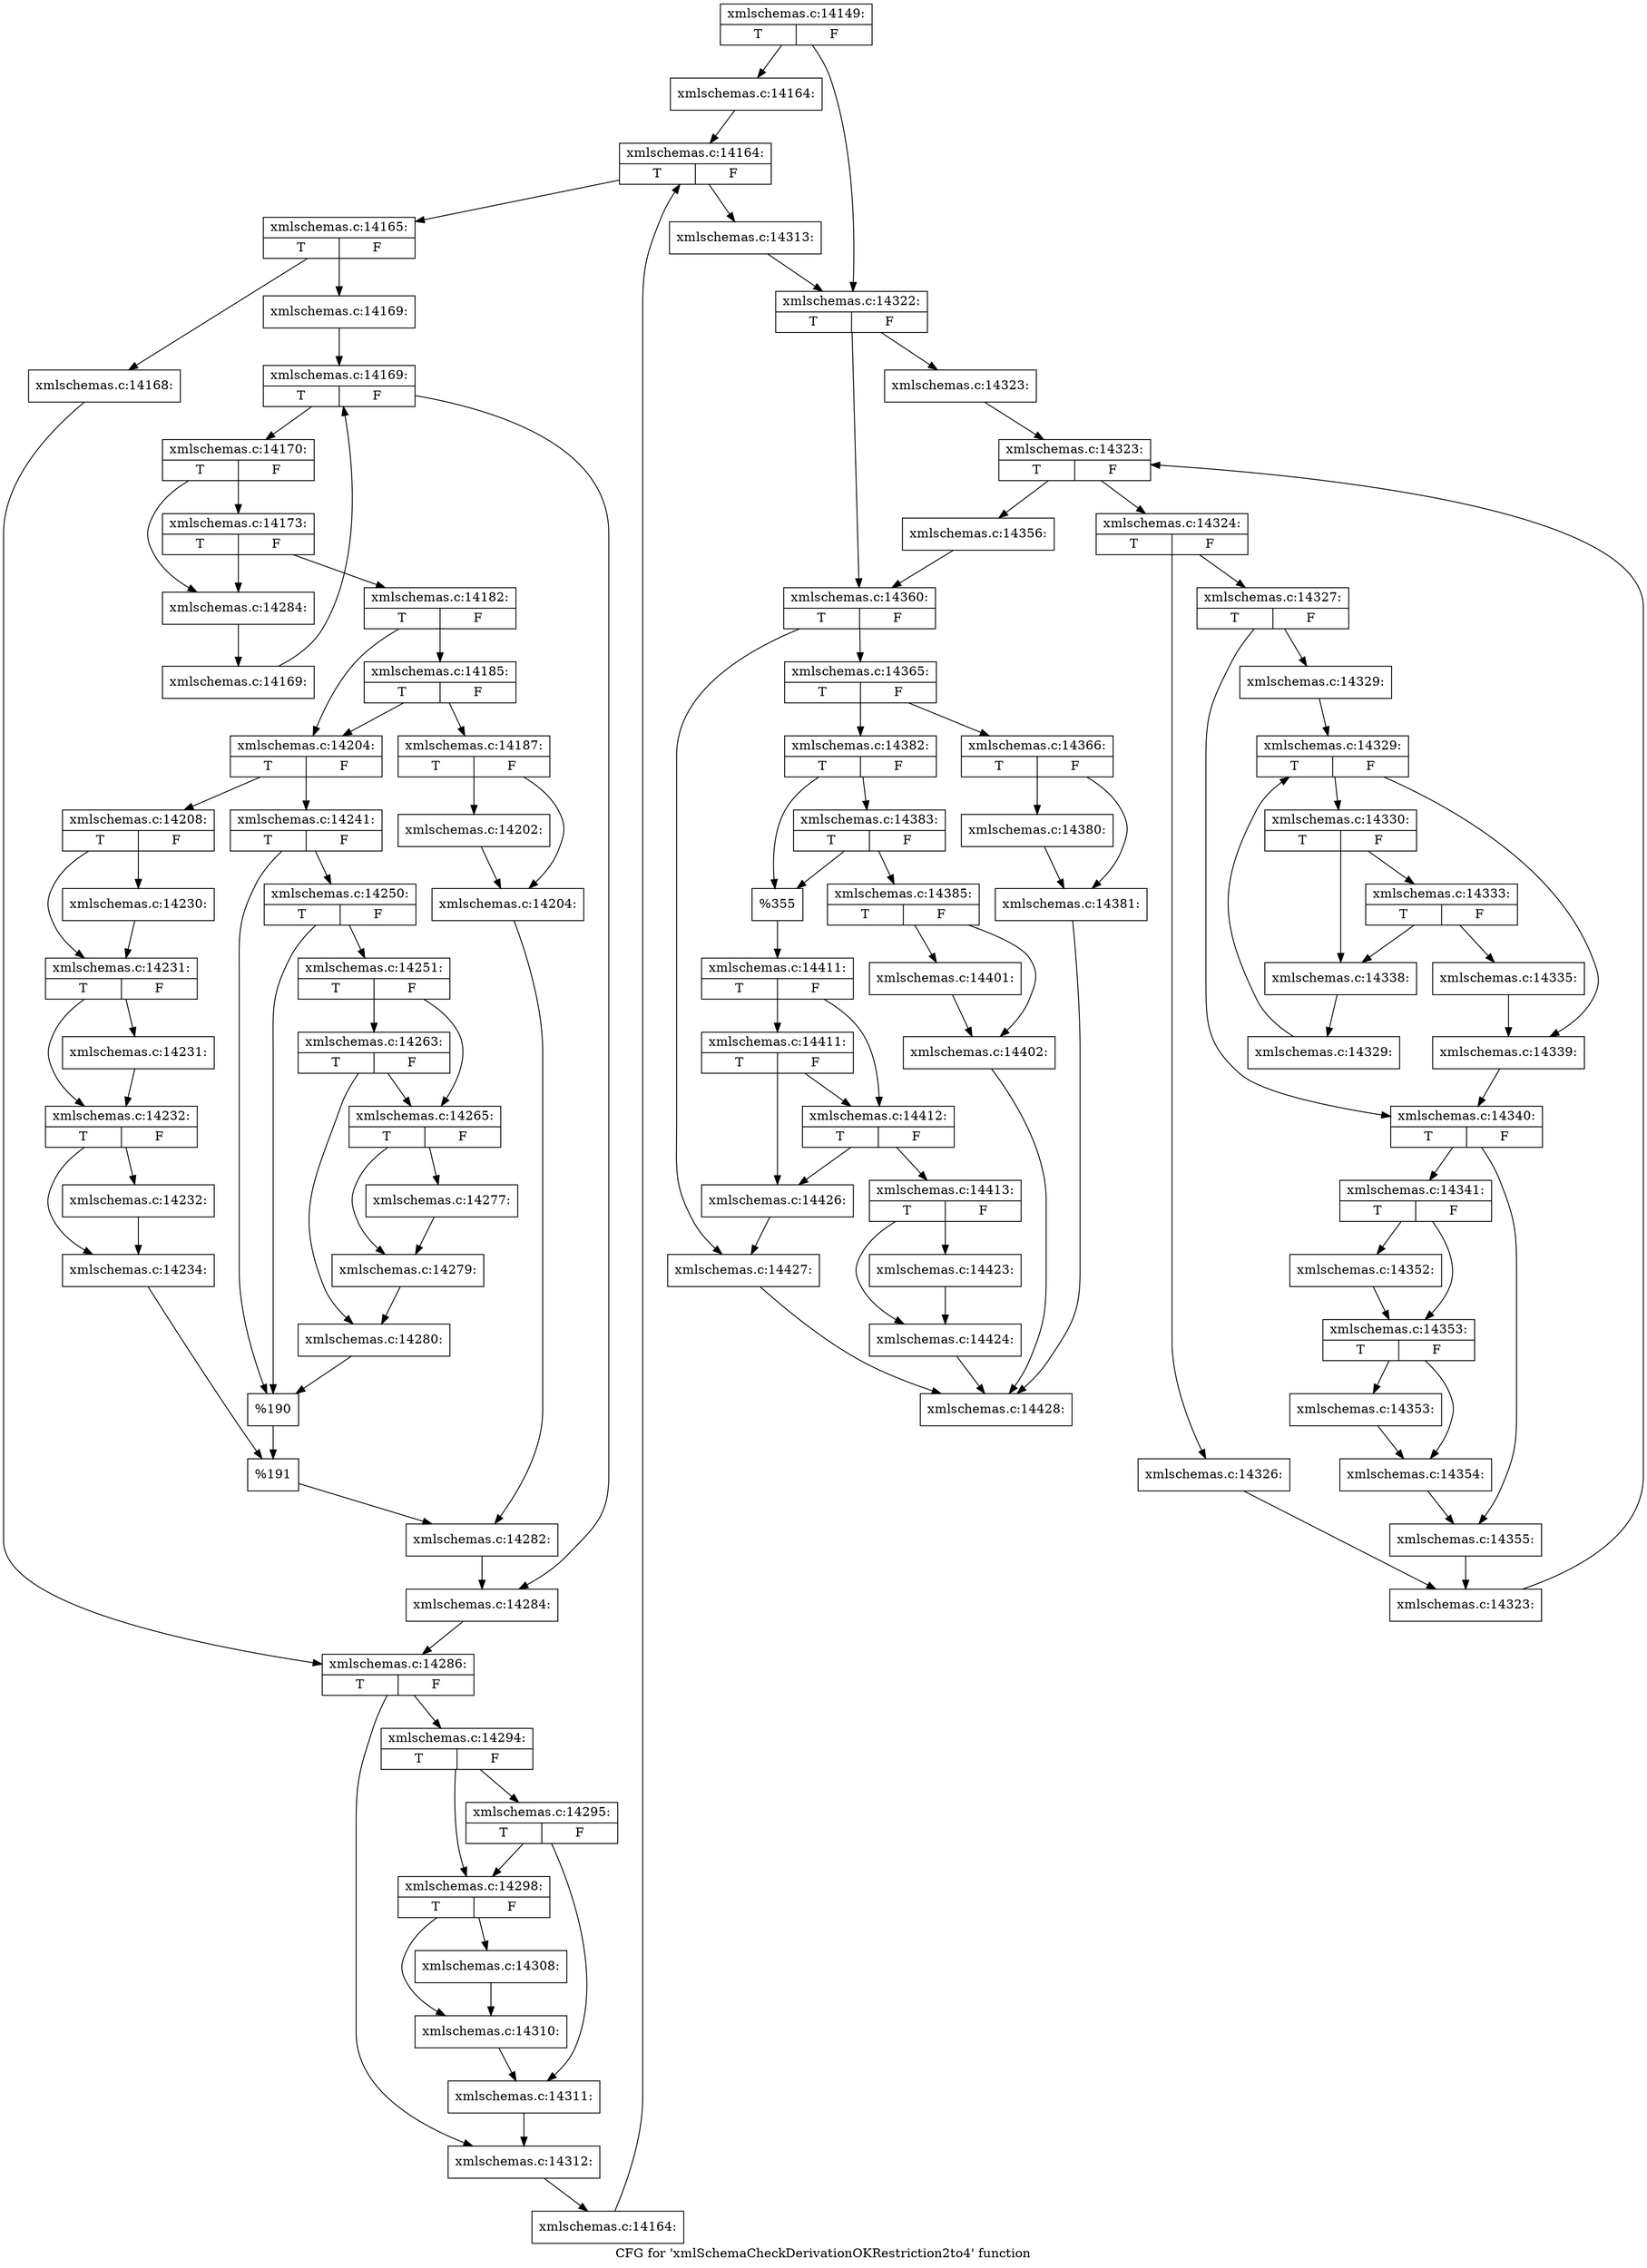 digraph "CFG for 'xmlSchemaCheckDerivationOKRestriction2to4' function" {
	label="CFG for 'xmlSchemaCheckDerivationOKRestriction2to4' function";

	Node0x55d0264b7470 [shape=record,label="{xmlschemas.c:14149:|{<s0>T|<s1>F}}"];
	Node0x55d0264b7470 -> Node0x55d0264bf380;
	Node0x55d0264b7470 -> Node0x55d0264bf3d0;
	Node0x55d0264bf380 [shape=record,label="{xmlschemas.c:14164:}"];
	Node0x55d0264bf380 -> Node0x55d0264bf8c0;
	Node0x55d0264bf8c0 [shape=record,label="{xmlschemas.c:14164:|{<s0>T|<s1>F}}"];
	Node0x55d0264bf8c0 -> Node0x55d0264bfb40;
	Node0x55d0264bf8c0 -> Node0x55d0264bf720;
	Node0x55d0264bfb40 [shape=record,label="{xmlschemas.c:14165:|{<s0>T|<s1>F}}"];
	Node0x55d0264bfb40 -> Node0x55d0264c03e0;
	Node0x55d0264bfb40 -> Node0x55d0264c0430;
	Node0x55d0264c03e0 [shape=record,label="{xmlschemas.c:14168:}"];
	Node0x55d0264c03e0 -> Node0x55d0264c0f60;
	Node0x55d0264c0430 [shape=record,label="{xmlschemas.c:14169:}"];
	Node0x55d0264c0430 -> Node0x55d0264c1170;
	Node0x55d0264c1170 [shape=record,label="{xmlschemas.c:14169:|{<s0>T|<s1>F}}"];
	Node0x55d0264c1170 -> Node0x55d0264c1450;
	Node0x55d0264c1170 -> Node0x55d0264c1010;
	Node0x55d0264c1450 [shape=record,label="{xmlschemas.c:14170:|{<s0>T|<s1>F}}"];
	Node0x55d0264c1450 -> Node0x55d0264c1d20;
	Node0x55d0264c1450 -> Node0x55d0264c1cd0;
	Node0x55d0264c1d20 [shape=record,label="{xmlschemas.c:14173:|{<s0>T|<s1>F}}"];
	Node0x55d0264c1d20 -> Node0x55d0264c1c80;
	Node0x55d0264c1d20 -> Node0x55d0264c1cd0;
	Node0x55d0264c1c80 [shape=record,label="{xmlschemas.c:14182:|{<s0>T|<s1>F}}"];
	Node0x55d0264c1c80 -> Node0x55d0264c2dd0;
	Node0x55d0264c1c80 -> Node0x55d0264c2d80;
	Node0x55d0264c2dd0 [shape=record,label="{xmlschemas.c:14185:|{<s0>T|<s1>F}}"];
	Node0x55d0264c2dd0 -> Node0x55d0264c2ce0;
	Node0x55d0264c2dd0 -> Node0x55d0264c2d80;
	Node0x55d0264c2ce0 [shape=record,label="{xmlschemas.c:14187:|{<s0>T|<s1>F}}"];
	Node0x55d0264c2ce0 -> Node0x55d0264c4ae0;
	Node0x55d0264c2ce0 -> Node0x55d0264c4b30;
	Node0x55d0264c4ae0 [shape=record,label="{xmlschemas.c:14202:}"];
	Node0x55d0264c4ae0 -> Node0x55d0264c4b30;
	Node0x55d0264c4b30 [shape=record,label="{xmlschemas.c:14204:}"];
	Node0x55d0264c4b30 -> Node0x55d0264c2d30;
	Node0x55d0264c2d80 [shape=record,label="{xmlschemas.c:14204:|{<s0>T|<s1>F}}"];
	Node0x55d0264c2d80 -> Node0x55d0264c5120;
	Node0x55d0264c2d80 -> Node0x55d0264c51c0;
	Node0x55d0264c5120 [shape=record,label="{xmlschemas.c:14208:|{<s0>T|<s1>F}}"];
	Node0x55d0264c5120 -> Node0x55d0264c7650;
	Node0x55d0264c5120 -> Node0x55d0264c76a0;
	Node0x55d0264c7650 [shape=record,label="{xmlschemas.c:14230:}"];
	Node0x55d0264c7650 -> Node0x55d0264c76a0;
	Node0x55d0264c76a0 [shape=record,label="{xmlschemas.c:14231:|{<s0>T|<s1>F}}"];
	Node0x55d0264c76a0 -> Node0x55d0264c7ba0;
	Node0x55d0264c76a0 -> Node0x55d0264c7bf0;
	Node0x55d0264c7ba0 [shape=record,label="{xmlschemas.c:14231:}"];
	Node0x55d0264c7ba0 -> Node0x55d0264c7bf0;
	Node0x55d0264c7bf0 [shape=record,label="{xmlschemas.c:14232:|{<s0>T|<s1>F}}"];
	Node0x55d0264c7bf0 -> Node0x55d0264c80f0;
	Node0x55d0264c7bf0 -> Node0x55d0264c8140;
	Node0x55d0264c80f0 [shape=record,label="{xmlschemas.c:14232:}"];
	Node0x55d0264c80f0 -> Node0x55d0264c8140;
	Node0x55d0264c8140 [shape=record,label="{xmlschemas.c:14234:}"];
	Node0x55d0264c8140 -> Node0x55d0264c5170;
	Node0x55d0264c51c0 [shape=record,label="{xmlschemas.c:14241:|{<s0>T|<s1>F}}"];
	Node0x55d0264c51c0 -> Node0x55d0264c8ec0;
	Node0x55d0264c51c0 -> Node0x55d0264c8e70;
	Node0x55d0264c8ec0 [shape=record,label="{xmlschemas.c:14250:|{<s0>T|<s1>F}}"];
	Node0x55d0264c8ec0 -> Node0x55d0264c8e20;
	Node0x55d0264c8ec0 -> Node0x55d0264c8e70;
	Node0x55d0264c8e20 [shape=record,label="{xmlschemas.c:14251:|{<s0>T|<s1>F}}"];
	Node0x55d0264c8e20 -> Node0x55d0264c9950;
	Node0x55d0264c8e20 -> Node0x55d0264c99f0;
	Node0x55d0264c99f0 [shape=record,label="{xmlschemas.c:14263:|{<s0>T|<s1>F}}"];
	Node0x55d0264c99f0 -> Node0x55d0264c99a0;
	Node0x55d0264c99f0 -> Node0x55d0264c9950;
	Node0x55d0264c9950 [shape=record,label="{xmlschemas.c:14265:|{<s0>T|<s1>F}}"];
	Node0x55d0264c9950 -> Node0x55d0264cac50;
	Node0x55d0264c9950 -> Node0x55d0264caca0;
	Node0x55d0264cac50 [shape=record,label="{xmlschemas.c:14277:}"];
	Node0x55d0264cac50 -> Node0x55d0264caca0;
	Node0x55d0264caca0 [shape=record,label="{xmlschemas.c:14279:}"];
	Node0x55d0264caca0 -> Node0x55d0264c99a0;
	Node0x55d0264c99a0 [shape=record,label="{xmlschemas.c:14280:}"];
	Node0x55d0264c99a0 -> Node0x55d0264c8e70;
	Node0x55d0264c8e70 [shape=record,label="{%190}"];
	Node0x55d0264c8e70 -> Node0x55d0264c5170;
	Node0x55d0264c5170 [shape=record,label="{%191}"];
	Node0x55d0264c5170 -> Node0x55d0264c2d30;
	Node0x55d0264c2d30 [shape=record,label="{xmlschemas.c:14282:}"];
	Node0x55d0264c2d30 -> Node0x55d0264c1010;
	Node0x55d0264c1cd0 [shape=record,label="{xmlschemas.c:14284:}"];
	Node0x55d0264c1cd0 -> Node0x55d0264c13c0;
	Node0x55d0264c13c0 [shape=record,label="{xmlschemas.c:14169:}"];
	Node0x55d0264c13c0 -> Node0x55d0264c1170;
	Node0x55d0264c1010 [shape=record,label="{xmlschemas.c:14284:}"];
	Node0x55d0264c1010 -> Node0x55d0264c0f60;
	Node0x55d0264c0f60 [shape=record,label="{xmlschemas.c:14286:|{<s0>T|<s1>F}}"];
	Node0x55d0264c0f60 -> Node0x55d0264cbad0;
	Node0x55d0264c0f60 -> Node0x55d0264cba80;
	Node0x55d0264cba80 [shape=record,label="{xmlschemas.c:14294:|{<s0>T|<s1>F}}"];
	Node0x55d0264cba80 -> Node0x55d0264cbdd0;
	Node0x55d0264cba80 -> Node0x55d0264cbe70;
	Node0x55d0264cbe70 [shape=record,label="{xmlschemas.c:14295:|{<s0>T|<s1>F}}"];
	Node0x55d0264cbe70 -> Node0x55d0264cbdd0;
	Node0x55d0264cbe70 -> Node0x55d0264cbe20;
	Node0x55d0264cbdd0 [shape=record,label="{xmlschemas.c:14298:|{<s0>T|<s1>F}}"];
	Node0x55d0264cbdd0 -> Node0x55d0264cd770;
	Node0x55d0264cbdd0 -> Node0x55d0264cd7c0;
	Node0x55d0264cd770 [shape=record,label="{xmlschemas.c:14308:}"];
	Node0x55d0264cd770 -> Node0x55d0264cd7c0;
	Node0x55d0264cd7c0 [shape=record,label="{xmlschemas.c:14310:}"];
	Node0x55d0264cd7c0 -> Node0x55d0264cbe20;
	Node0x55d0264cbe20 [shape=record,label="{xmlschemas.c:14311:}"];
	Node0x55d0264cbe20 -> Node0x55d0264cbad0;
	Node0x55d0264cbad0 [shape=record,label="{xmlschemas.c:14312:}"];
	Node0x55d0264cbad0 -> Node0x55d0264bfab0;
	Node0x55d0264bfab0 [shape=record,label="{xmlschemas.c:14164:}"];
	Node0x55d0264bfab0 -> Node0x55d0264bf8c0;
	Node0x55d0264bf720 [shape=record,label="{xmlschemas.c:14313:}"];
	Node0x55d0264bf720 -> Node0x55d0264bf3d0;
	Node0x55d0264bf3d0 [shape=record,label="{xmlschemas.c:14322:|{<s0>T|<s1>F}}"];
	Node0x55d0264bf3d0 -> Node0x55d0264ce300;
	Node0x55d0264bf3d0 -> Node0x55d0264ce350;
	Node0x55d0264ce300 [shape=record,label="{xmlschemas.c:14323:}"];
	Node0x55d0264ce300 -> Node0x55d0264ce840;
	Node0x55d0264ce840 [shape=record,label="{xmlschemas.c:14323:|{<s0>T|<s1>F}}"];
	Node0x55d0264ce840 -> Node0x55d0264ceac0;
	Node0x55d0264ce840 -> Node0x55d0264ce6a0;
	Node0x55d0264ceac0 [shape=record,label="{xmlschemas.c:14324:|{<s0>T|<s1>F}}"];
	Node0x55d0264ceac0 -> Node0x55d0264cf390;
	Node0x55d0264ceac0 -> Node0x55d0264cf3e0;
	Node0x55d0264cf390 [shape=record,label="{xmlschemas.c:14326:}"];
	Node0x55d0264cf390 -> Node0x55d0264cea30;
	Node0x55d0264cf3e0 [shape=record,label="{xmlschemas.c:14327:|{<s0>T|<s1>F}}"];
	Node0x55d0264cf3e0 -> Node0x55d0264cf9d0;
	Node0x55d0264cf3e0 -> Node0x55d0264cfa20;
	Node0x55d0264cf9d0 [shape=record,label="{xmlschemas.c:14329:}"];
	Node0x55d0264cf9d0 -> Node0x55d0264cff10;
	Node0x55d0264cff10 [shape=record,label="{xmlschemas.c:14329:|{<s0>T|<s1>F}}"];
	Node0x55d0264cff10 -> Node0x55d0264d0190;
	Node0x55d0264cff10 -> Node0x55d0264cfd70;
	Node0x55d0264d0190 [shape=record,label="{xmlschemas.c:14330:|{<s0>T|<s1>F}}"];
	Node0x55d0264d0190 -> Node0x55d0264d0b00;
	Node0x55d0264d0190 -> Node0x55d0264d0ab0;
	Node0x55d0264d0b00 [shape=record,label="{xmlschemas.c:14333:|{<s0>T|<s1>F}}"];
	Node0x55d0264d0b00 -> Node0x55d0264d0a60;
	Node0x55d0264d0b00 -> Node0x55d0264d0ab0;
	Node0x55d0264d0a60 [shape=record,label="{xmlschemas.c:14335:}"];
	Node0x55d0264d0a60 -> Node0x55d0264cfd70;
	Node0x55d0264d0ab0 [shape=record,label="{xmlschemas.c:14338:}"];
	Node0x55d0264d0ab0 -> Node0x55d0264d0100;
	Node0x55d0264d0100 [shape=record,label="{xmlschemas.c:14329:}"];
	Node0x55d0264d0100 -> Node0x55d0264cff10;
	Node0x55d0264cfd70 [shape=record,label="{xmlschemas.c:14339:}"];
	Node0x55d0264cfd70 -> Node0x55d0264cfa20;
	Node0x55d0264cfa20 [shape=record,label="{xmlschemas.c:14340:|{<s0>T|<s1>F}}"];
	Node0x55d0264cfa20 -> Node0x55d0264d2000;
	Node0x55d0264cfa20 -> Node0x55d0264d1fb0;
	Node0x55d0264d1fb0 [shape=record,label="{xmlschemas.c:14341:|{<s0>T|<s1>F}}"];
	Node0x55d0264d1fb0 -> Node0x55d0264d34a0;
	Node0x55d0264d1fb0 -> Node0x55d0264d34f0;
	Node0x55d0264d34a0 [shape=record,label="{xmlschemas.c:14352:}"];
	Node0x55d0264d34a0 -> Node0x55d0264d34f0;
	Node0x55d0264d34f0 [shape=record,label="{xmlschemas.c:14353:|{<s0>T|<s1>F}}"];
	Node0x55d0264d34f0 -> Node0x55d0264d39f0;
	Node0x55d0264d34f0 -> Node0x55d0264d3a40;
	Node0x55d0264d39f0 [shape=record,label="{xmlschemas.c:14353:}"];
	Node0x55d0264d39f0 -> Node0x55d0264d3a40;
	Node0x55d0264d3a40 [shape=record,label="{xmlschemas.c:14354:}"];
	Node0x55d0264d3a40 -> Node0x55d0264d2000;
	Node0x55d0264d2000 [shape=record,label="{xmlschemas.c:14355:}"];
	Node0x55d0264d2000 -> Node0x55d0264cea30;
	Node0x55d0264cea30 [shape=record,label="{xmlschemas.c:14323:}"];
	Node0x55d0264cea30 -> Node0x55d0264ce840;
	Node0x55d0264ce6a0 [shape=record,label="{xmlschemas.c:14356:}"];
	Node0x55d0264ce6a0 -> Node0x55d0264ce350;
	Node0x55d0264ce350 [shape=record,label="{xmlschemas.c:14360:|{<s0>T|<s1>F}}"];
	Node0x55d0264ce350 -> Node0x55d0264d4460;
	Node0x55d0264ce350 -> Node0x55d0264d44b0;
	Node0x55d0264d4460 [shape=record,label="{xmlschemas.c:14365:|{<s0>T|<s1>F}}"];
	Node0x55d0264d4460 -> Node0x55d0264d4870;
	Node0x55d0264d4460 -> Node0x55d0264d4910;
	Node0x55d0264d4870 [shape=record,label="{xmlschemas.c:14366:|{<s0>T|<s1>F}}"];
	Node0x55d0264d4870 -> Node0x55d0264d5ac0;
	Node0x55d0264d4870 -> Node0x55d0264d5b10;
	Node0x55d0264d5ac0 [shape=record,label="{xmlschemas.c:14380:}"];
	Node0x55d0264d5ac0 -> Node0x55d0264d5b10;
	Node0x55d0264d5b10 [shape=record,label="{xmlschemas.c:14381:}"];
	Node0x55d0264d5b10 -> Node0x55d0264b74c0;
	Node0x55d0264d4910 [shape=record,label="{xmlschemas.c:14382:|{<s0>T|<s1>F}}"];
	Node0x55d0264d4910 -> Node0x55d0264d6440;
	Node0x55d0264d4910 -> Node0x55d0264d63f0;
	Node0x55d0264d6440 [shape=record,label="{xmlschemas.c:14383:|{<s0>T|<s1>F}}"];
	Node0x55d0264d6440 -> Node0x55d0264d63a0;
	Node0x55d0264d6440 -> Node0x55d0264d63f0;
	Node0x55d0264d63a0 [shape=record,label="{xmlschemas.c:14385:|{<s0>T|<s1>F}}"];
	Node0x55d0264d63a0 -> Node0x55d0264d7cb0;
	Node0x55d0264d63a0 -> Node0x55d0264d7d00;
	Node0x55d0264d7cb0 [shape=record,label="{xmlschemas.c:14401:}"];
	Node0x55d0264d7cb0 -> Node0x55d0264d7d00;
	Node0x55d0264d7d00 [shape=record,label="{xmlschemas.c:14402:}"];
	Node0x55d0264d7d00 -> Node0x55d0264b74c0;
	Node0x55d0264d63f0 [shape=record,label="{%355}"];
	Node0x55d0264d63f0 -> Node0x55d0264d48c0;
	Node0x55d0264d48c0 [shape=record,label="{xmlschemas.c:14411:|{<s0>T|<s1>F}}"];
	Node0x55d0264d48c0 -> Node0x55d0264d87a0;
	Node0x55d0264d48c0 -> Node0x55d0264d8720;
	Node0x55d0264d87a0 [shape=record,label="{xmlschemas.c:14411:|{<s0>T|<s1>F}}"];
	Node0x55d0264d87a0 -> Node0x55d0264d86d0;
	Node0x55d0264d87a0 -> Node0x55d0264d8720;
	Node0x55d0264d8720 [shape=record,label="{xmlschemas.c:14412:|{<s0>T|<s1>F}}"];
	Node0x55d0264d8720 -> Node0x55d0264d8680;
	Node0x55d0264d8720 -> Node0x55d0264d86d0;
	Node0x55d0264d8680 [shape=record,label="{xmlschemas.c:14413:|{<s0>T|<s1>F}}"];
	Node0x55d0264d8680 -> Node0x55d0264da110;
	Node0x55d0264d8680 -> Node0x55d0264da160;
	Node0x55d0264da110 [shape=record,label="{xmlschemas.c:14423:}"];
	Node0x55d0264da110 -> Node0x55d0264da160;
	Node0x55d0264da160 [shape=record,label="{xmlschemas.c:14424:}"];
	Node0x55d0264da160 -> Node0x55d0264b74c0;
	Node0x55d0264d86d0 [shape=record,label="{xmlschemas.c:14426:}"];
	Node0x55d0264d86d0 -> Node0x55d0264d44b0;
	Node0x55d0264d44b0 [shape=record,label="{xmlschemas.c:14427:}"];
	Node0x55d0264d44b0 -> Node0x55d0264b74c0;
	Node0x55d0264b74c0 [shape=record,label="{xmlschemas.c:14428:}"];
}
